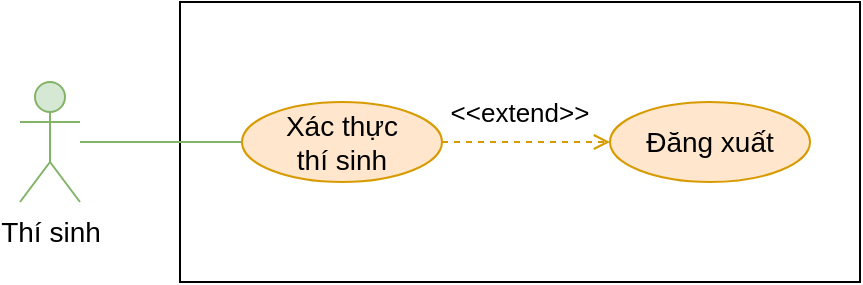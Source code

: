<mxfile version="26.0.7">
  <diagram name="Page-1" id="71jAyQxLjt3ghRHyZbQS">
    <mxGraphModel dx="1050" dy="621" grid="1" gridSize="10" guides="1" tooltips="1" connect="1" arrows="1" fold="1" page="1" pageScale="1" pageWidth="850" pageHeight="1100" math="0" shadow="0">
      <root>
        <mxCell id="0" />
        <mxCell id="1" parent="0" />
        <mxCell id="OTdqa2lEzPUcMmmewAej-1" value="" style="rounded=0;whiteSpace=wrap;html=1;" parent="1" vertex="1">
          <mxGeometry x="110" y="80" width="340" height="140" as="geometry" />
        </mxCell>
        <mxCell id="wqulEUFMONdTTNm3xGI--1" style="rounded=0;orthogonalLoop=1;jettySize=auto;html=1;dashed=1;fillColor=#ffe6cc;strokeColor=#d79b00;fontSize=14;endArrow=open;endFill=0;" parent="1" source="wqulEUFMONdTTNm3xGI--2" target="wqulEUFMONdTTNm3xGI--5" edge="1">
          <mxGeometry relative="1" as="geometry" />
        </mxCell>
        <mxCell id="wqulEUFMONdTTNm3xGI--2" value="Xác thực&lt;br&gt;thí sinh" style="ellipse;whiteSpace=wrap;html=1;fillColor=#ffe6cc;strokeColor=#d79b00;fontSize=14;" parent="1" vertex="1">
          <mxGeometry x="141" y="130" width="100" height="40" as="geometry" />
        </mxCell>
        <mxCell id="wqulEUFMONdTTNm3xGI--5" value="Đăng xuất" style="ellipse;whiteSpace=wrap;html=1;fillColor=#ffe6cc;strokeColor=#d79b00;fontSize=14;" parent="1" vertex="1">
          <mxGeometry x="325" y="130" width="100" height="40" as="geometry" />
        </mxCell>
        <mxCell id="wqulEUFMONdTTNm3xGI--6" value="&lt;font style=&quot;font-size: 13px;&quot;&gt;&amp;lt;&amp;lt;extend&amp;gt;&amp;gt;&lt;/font&gt;" style="text;html=1;strokeColor=none;fillColor=none;align=center;verticalAlign=middle;whiteSpace=wrap;rounded=0;rotation=0;fontSize=13;" parent="1" vertex="1">
          <mxGeometry x="250" y="120" width="60" height="30" as="geometry" />
        </mxCell>
        <mxCell id="wqulEUFMONdTTNm3xGI--8" style="rounded=0;orthogonalLoop=1;jettySize=auto;html=1;entryX=0;entryY=0.5;entryDx=0;entryDy=0;fillColor=#d5e8d4;strokeColor=#82b366;fontSize=14;endArrow=none;startFill=0;" parent="1" source="wqulEUFMONdTTNm3xGI--9" target="wqulEUFMONdTTNm3xGI--2" edge="1">
          <mxGeometry relative="1" as="geometry" />
        </mxCell>
        <mxCell id="wqulEUFMONdTTNm3xGI--9" value="Thí sinh" style="shape=umlActor;verticalLabelPosition=bottom;verticalAlign=top;html=1;outlineConnect=0;fillColor=#d5e8d4;strokeColor=#82b366;fontSize=14;" parent="1" vertex="1">
          <mxGeometry x="30" y="120" width="30" height="60" as="geometry" />
        </mxCell>
      </root>
    </mxGraphModel>
  </diagram>
</mxfile>
